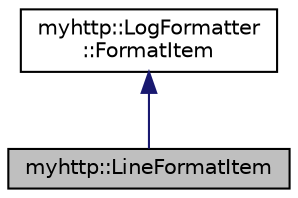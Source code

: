 digraph "myhttp::LineFormatItem"
{
 // LATEX_PDF_SIZE
  edge [fontname="Helvetica",fontsize="10",labelfontname="Helvetica",labelfontsize="10"];
  node [fontname="Helvetica",fontsize="10",shape=record];
  Node1 [label="myhttp::LineFormatItem",height=0.2,width=0.4,color="black", fillcolor="grey75", style="filled", fontcolor="black",tooltip=" "];
  Node2 -> Node1 [dir="back",color="midnightblue",fontsize="10",style="solid",fontname="Helvetica"];
  Node2 [label="myhttp::LogFormatter\l::FormatItem",height=0.2,width=0.4,color="black", fillcolor="white", style="filled",URL="$classmyhttp_1_1LogFormatter_1_1FormatItem.html",tooltip="日志内容项格式化"];
}
